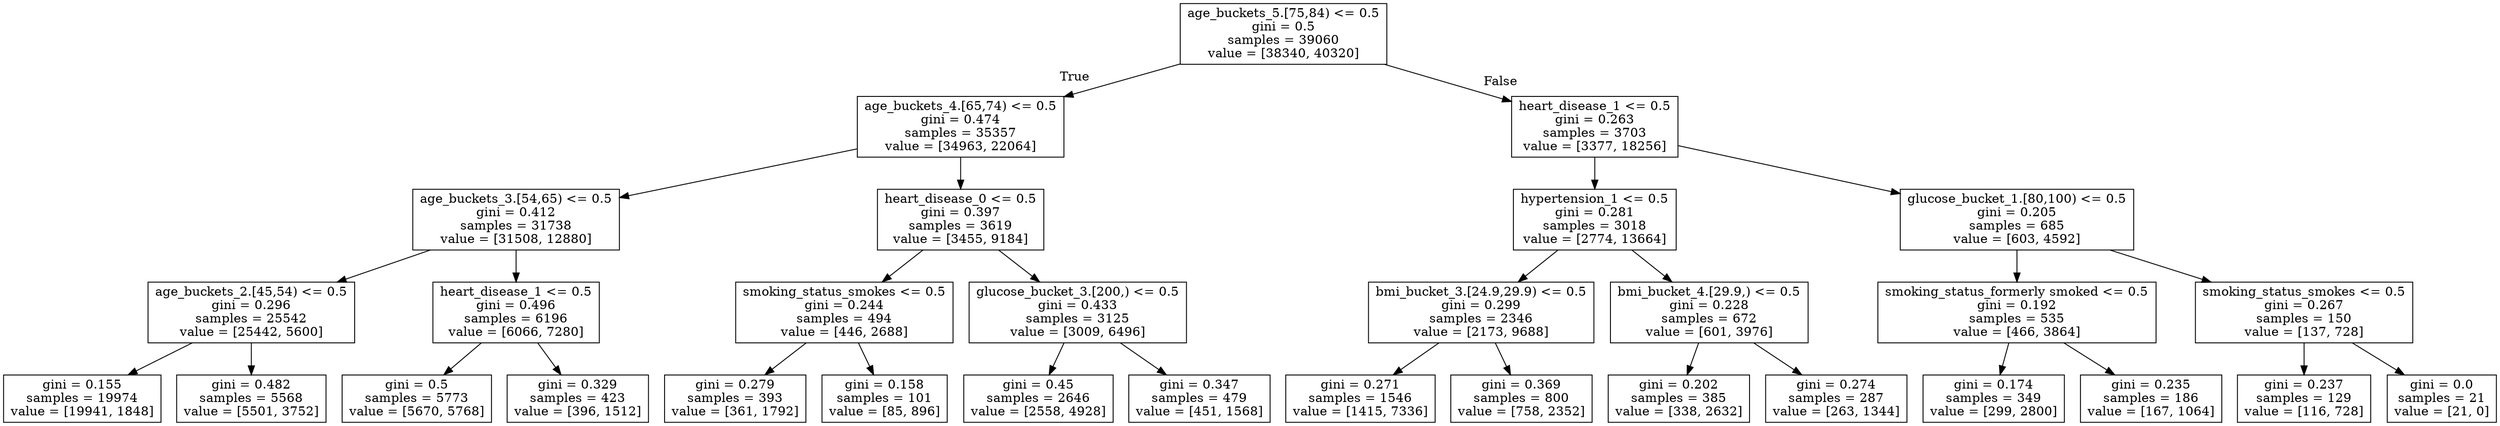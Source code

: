 digraph Tree {
node [shape=box] ;
0 [label="age_buckets_5.[75,84) <= 0.5\ngini = 0.5\nsamples = 39060\nvalue = [38340, 40320]"] ;
1 [label="age_buckets_4.[65,74) <= 0.5\ngini = 0.474\nsamples = 35357\nvalue = [34963, 22064]"] ;
0 -> 1 [labeldistance=2.5, labelangle=45, headlabel="True"] ;
2 [label="age_buckets_3.[54,65) <= 0.5\ngini = 0.412\nsamples = 31738\nvalue = [31508, 12880]"] ;
1 -> 2 ;
3 [label="age_buckets_2.[45,54) <= 0.5\ngini = 0.296\nsamples = 25542\nvalue = [25442, 5600]"] ;
2 -> 3 ;
4 [label="gini = 0.155\nsamples = 19974\nvalue = [19941, 1848]"] ;
3 -> 4 ;
5 [label="gini = 0.482\nsamples = 5568\nvalue = [5501, 3752]"] ;
3 -> 5 ;
6 [label="heart_disease_1 <= 0.5\ngini = 0.496\nsamples = 6196\nvalue = [6066, 7280]"] ;
2 -> 6 ;
7 [label="gini = 0.5\nsamples = 5773\nvalue = [5670, 5768]"] ;
6 -> 7 ;
8 [label="gini = 0.329\nsamples = 423\nvalue = [396, 1512]"] ;
6 -> 8 ;
9 [label="heart_disease_0 <= 0.5\ngini = 0.397\nsamples = 3619\nvalue = [3455, 9184]"] ;
1 -> 9 ;
10 [label="smoking_status_smokes <= 0.5\ngini = 0.244\nsamples = 494\nvalue = [446, 2688]"] ;
9 -> 10 ;
11 [label="gini = 0.279\nsamples = 393\nvalue = [361, 1792]"] ;
10 -> 11 ;
12 [label="gini = 0.158\nsamples = 101\nvalue = [85, 896]"] ;
10 -> 12 ;
13 [label="glucose_bucket_3.[200,) <= 0.5\ngini = 0.433\nsamples = 3125\nvalue = [3009, 6496]"] ;
9 -> 13 ;
14 [label="gini = 0.45\nsamples = 2646\nvalue = [2558, 4928]"] ;
13 -> 14 ;
15 [label="gini = 0.347\nsamples = 479\nvalue = [451, 1568]"] ;
13 -> 15 ;
16 [label="heart_disease_1 <= 0.5\ngini = 0.263\nsamples = 3703\nvalue = [3377, 18256]"] ;
0 -> 16 [labeldistance=2.5, labelangle=-45, headlabel="False"] ;
17 [label="hypertension_1 <= 0.5\ngini = 0.281\nsamples = 3018\nvalue = [2774, 13664]"] ;
16 -> 17 ;
18 [label="bmi_bucket_3.[24.9,29.9) <= 0.5\ngini = 0.299\nsamples = 2346\nvalue = [2173, 9688]"] ;
17 -> 18 ;
19 [label="gini = 0.271\nsamples = 1546\nvalue = [1415, 7336]"] ;
18 -> 19 ;
20 [label="gini = 0.369\nsamples = 800\nvalue = [758, 2352]"] ;
18 -> 20 ;
21 [label="bmi_bucket_4.[29.9,) <= 0.5\ngini = 0.228\nsamples = 672\nvalue = [601, 3976]"] ;
17 -> 21 ;
22 [label="gini = 0.202\nsamples = 385\nvalue = [338, 2632]"] ;
21 -> 22 ;
23 [label="gini = 0.274\nsamples = 287\nvalue = [263, 1344]"] ;
21 -> 23 ;
24 [label="glucose_bucket_1.[80,100) <= 0.5\ngini = 0.205\nsamples = 685\nvalue = [603, 4592]"] ;
16 -> 24 ;
25 [label="smoking_status_formerly smoked <= 0.5\ngini = 0.192\nsamples = 535\nvalue = [466, 3864]"] ;
24 -> 25 ;
26 [label="gini = 0.174\nsamples = 349\nvalue = [299, 2800]"] ;
25 -> 26 ;
27 [label="gini = 0.235\nsamples = 186\nvalue = [167, 1064]"] ;
25 -> 27 ;
28 [label="smoking_status_smokes <= 0.5\ngini = 0.267\nsamples = 150\nvalue = [137, 728]"] ;
24 -> 28 ;
29 [label="gini = 0.237\nsamples = 129\nvalue = [116, 728]"] ;
28 -> 29 ;
30 [label="gini = 0.0\nsamples = 21\nvalue = [21, 0]"] ;
28 -> 30 ;
}